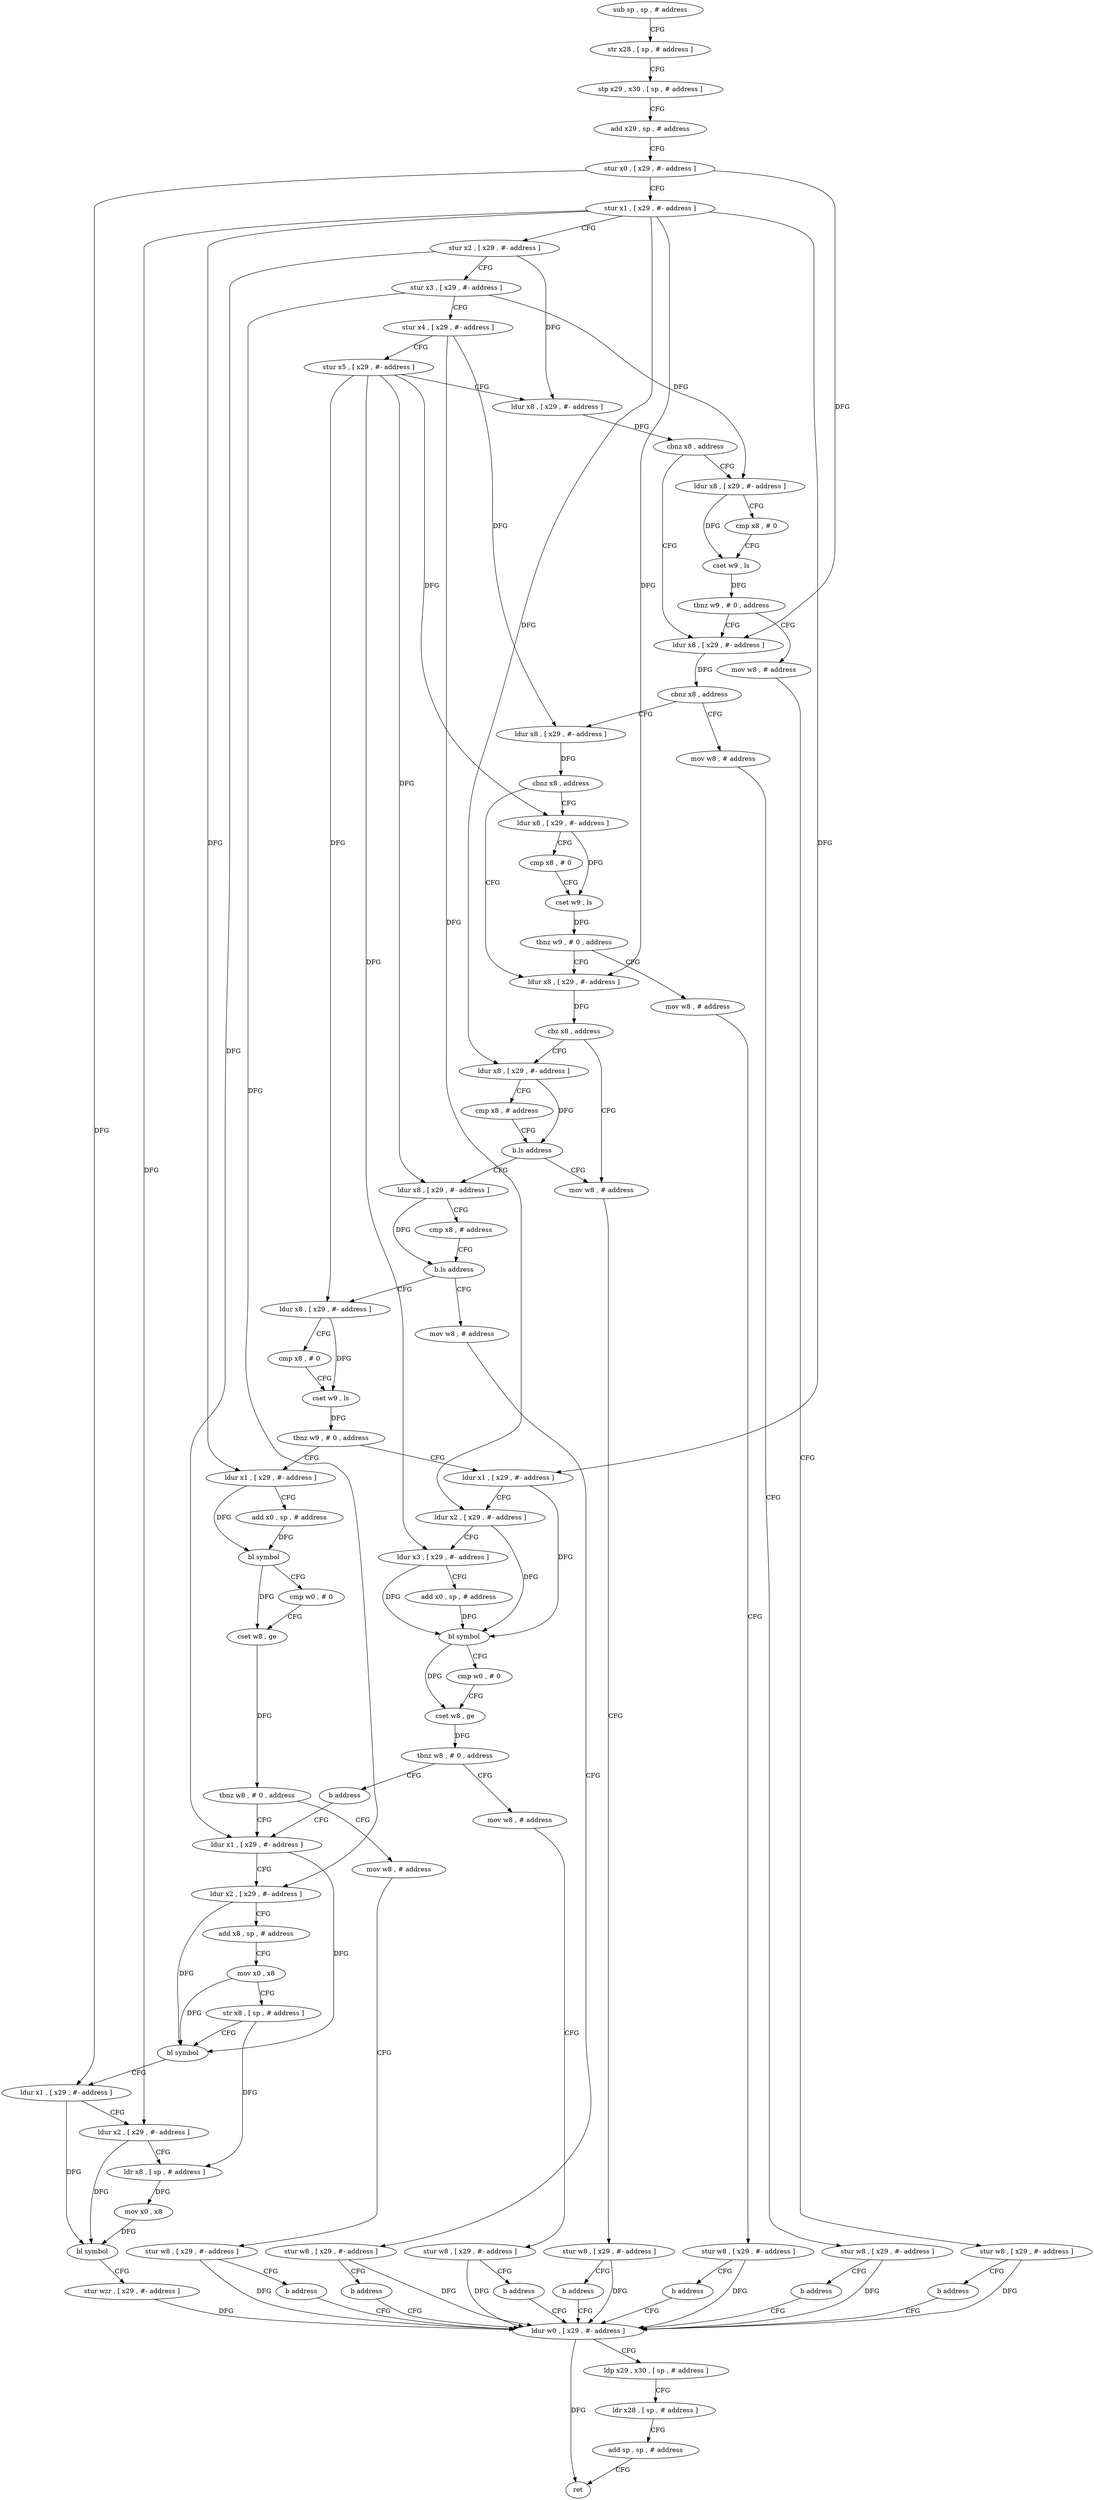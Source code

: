 digraph "func" {
"4238832" [label = "sub sp , sp , # address" ]
"4238836" [label = "str x28 , [ sp , # address ]" ]
"4238840" [label = "stp x29 , x30 , [ sp , # address ]" ]
"4238844" [label = "add x29 , sp , # address" ]
"4238848" [label = "stur x0 , [ x29 , #- address ]" ]
"4238852" [label = "stur x1 , [ x29 , #- address ]" ]
"4238856" [label = "stur x2 , [ x29 , #- address ]" ]
"4238860" [label = "stur x3 , [ x29 , #- address ]" ]
"4238864" [label = "stur x4 , [ x29 , #- address ]" ]
"4238868" [label = "stur x5 , [ x29 , #- address ]" ]
"4238872" [label = "ldur x8 , [ x29 , #- address ]" ]
"4238876" [label = "cbnz x8 , address" ]
"4238908" [label = "ldur x8 , [ x29 , #- address ]" ]
"4238880" [label = "ldur x8 , [ x29 , #- address ]" ]
"4238912" [label = "cbnz x8 , address" ]
"4238928" [label = "ldur x8 , [ x29 , #- address ]" ]
"4238916" [label = "mov w8 , # address" ]
"4238884" [label = "cmp x8 , # 0" ]
"4238888" [label = "cset w9 , ls" ]
"4238892" [label = "tbnz w9 , # 0 , address" ]
"4238896" [label = "mov w8 , # address" ]
"4238932" [label = "cbnz x8 , address" ]
"4238964" [label = "ldur x8 , [ x29 , #- address ]" ]
"4238936" [label = "ldur x8 , [ x29 , #- address ]" ]
"4238920" [label = "stur w8 , [ x29 , #- address ]" ]
"4238924" [label = "b address" ]
"4239168" [label = "ldur w0 , [ x29 , #- address ]" ]
"4238900" [label = "stur w8 , [ x29 , #- address ]" ]
"4238904" [label = "b address" ]
"4238968" [label = "cbz x8 , address" ]
"4238984" [label = "mov w8 , # address" ]
"4238972" [label = "ldur x8 , [ x29 , #- address ]" ]
"4238940" [label = "cmp x8 , # 0" ]
"4238944" [label = "cset w9 , ls" ]
"4238948" [label = "tbnz w9 , # 0 , address" ]
"4238952" [label = "mov w8 , # address" ]
"4239172" [label = "ldp x29 , x30 , [ sp , # address ]" ]
"4239176" [label = "ldr x28 , [ sp , # address ]" ]
"4239180" [label = "add sp , sp , # address" ]
"4239184" [label = "ret" ]
"4238988" [label = "stur w8 , [ x29 , #- address ]" ]
"4238992" [label = "b address" ]
"4238976" [label = "cmp x8 , # address" ]
"4238980" [label = "b.ls address" ]
"4238996" [label = "ldur x8 , [ x29 , #- address ]" ]
"4238956" [label = "stur w8 , [ x29 , #- address ]" ]
"4238960" [label = "b address" ]
"4239000" [label = "cmp x8 , # address" ]
"4239004" [label = "b.ls address" ]
"4239020" [label = "ldur x8 , [ x29 , #- address ]" ]
"4239008" [label = "mov w8 , # address" ]
"4239024" [label = "cmp x8 , # 0" ]
"4239028" [label = "cset w9 , ls" ]
"4239032" [label = "tbnz w9 , # 0 , address" ]
"4239084" [label = "ldur x1 , [ x29 , #- address ]" ]
"4239036" [label = "ldur x1 , [ x29 , #- address ]" ]
"4239012" [label = "stur w8 , [ x29 , #- address ]" ]
"4239016" [label = "b address" ]
"4239088" [label = "add x0 , sp , # address" ]
"4239092" [label = "bl symbol" ]
"4239096" [label = "cmp w0 , # 0" ]
"4239100" [label = "cset w8 , ge" ]
"4239104" [label = "tbnz w8 , # 0 , address" ]
"4239120" [label = "ldur x1 , [ x29 , #- address ]" ]
"4239108" [label = "mov w8 , # address" ]
"4239040" [label = "ldur x2 , [ x29 , #- address ]" ]
"4239044" [label = "ldur x3 , [ x29 , #- address ]" ]
"4239048" [label = "add x0 , sp , # address" ]
"4239052" [label = "bl symbol" ]
"4239056" [label = "cmp w0 , # 0" ]
"4239060" [label = "cset w8 , ge" ]
"4239064" [label = "tbnz w8 , # 0 , address" ]
"4239080" [label = "b address" ]
"4239068" [label = "mov w8 , # address" ]
"4239124" [label = "ldur x2 , [ x29 , #- address ]" ]
"4239128" [label = "add x8 , sp , # address" ]
"4239132" [label = "mov x0 , x8" ]
"4239136" [label = "str x8 , [ sp , # address ]" ]
"4239140" [label = "bl symbol" ]
"4239144" [label = "ldur x1 , [ x29 , #- address ]" ]
"4239148" [label = "ldur x2 , [ x29 , #- address ]" ]
"4239152" [label = "ldr x8 , [ sp , # address ]" ]
"4239156" [label = "mov x0 , x8" ]
"4239160" [label = "bl symbol" ]
"4239164" [label = "stur wzr , [ x29 , #- address ]" ]
"4239112" [label = "stur w8 , [ x29 , #- address ]" ]
"4239116" [label = "b address" ]
"4239072" [label = "stur w8 , [ x29 , #- address ]" ]
"4239076" [label = "b address" ]
"4238832" -> "4238836" [ label = "CFG" ]
"4238836" -> "4238840" [ label = "CFG" ]
"4238840" -> "4238844" [ label = "CFG" ]
"4238844" -> "4238848" [ label = "CFG" ]
"4238848" -> "4238852" [ label = "CFG" ]
"4238848" -> "4238908" [ label = "DFG" ]
"4238848" -> "4239144" [ label = "DFG" ]
"4238852" -> "4238856" [ label = "CFG" ]
"4238852" -> "4238964" [ label = "DFG" ]
"4238852" -> "4238972" [ label = "DFG" ]
"4238852" -> "4239084" [ label = "DFG" ]
"4238852" -> "4239036" [ label = "DFG" ]
"4238852" -> "4239148" [ label = "DFG" ]
"4238856" -> "4238860" [ label = "CFG" ]
"4238856" -> "4238872" [ label = "DFG" ]
"4238856" -> "4239120" [ label = "DFG" ]
"4238860" -> "4238864" [ label = "CFG" ]
"4238860" -> "4238880" [ label = "DFG" ]
"4238860" -> "4239124" [ label = "DFG" ]
"4238864" -> "4238868" [ label = "CFG" ]
"4238864" -> "4238928" [ label = "DFG" ]
"4238864" -> "4239040" [ label = "DFG" ]
"4238868" -> "4238872" [ label = "CFG" ]
"4238868" -> "4238936" [ label = "DFG" ]
"4238868" -> "4238996" [ label = "DFG" ]
"4238868" -> "4239020" [ label = "DFG" ]
"4238868" -> "4239044" [ label = "DFG" ]
"4238872" -> "4238876" [ label = "DFG" ]
"4238876" -> "4238908" [ label = "CFG" ]
"4238876" -> "4238880" [ label = "CFG" ]
"4238908" -> "4238912" [ label = "DFG" ]
"4238880" -> "4238884" [ label = "CFG" ]
"4238880" -> "4238888" [ label = "DFG" ]
"4238912" -> "4238928" [ label = "CFG" ]
"4238912" -> "4238916" [ label = "CFG" ]
"4238928" -> "4238932" [ label = "DFG" ]
"4238916" -> "4238920" [ label = "CFG" ]
"4238884" -> "4238888" [ label = "CFG" ]
"4238888" -> "4238892" [ label = "DFG" ]
"4238892" -> "4238908" [ label = "CFG" ]
"4238892" -> "4238896" [ label = "CFG" ]
"4238896" -> "4238900" [ label = "CFG" ]
"4238932" -> "4238964" [ label = "CFG" ]
"4238932" -> "4238936" [ label = "CFG" ]
"4238964" -> "4238968" [ label = "DFG" ]
"4238936" -> "4238940" [ label = "CFG" ]
"4238936" -> "4238944" [ label = "DFG" ]
"4238920" -> "4238924" [ label = "CFG" ]
"4238920" -> "4239168" [ label = "DFG" ]
"4238924" -> "4239168" [ label = "CFG" ]
"4239168" -> "4239172" [ label = "CFG" ]
"4239168" -> "4239184" [ label = "DFG" ]
"4238900" -> "4238904" [ label = "CFG" ]
"4238900" -> "4239168" [ label = "DFG" ]
"4238904" -> "4239168" [ label = "CFG" ]
"4238968" -> "4238984" [ label = "CFG" ]
"4238968" -> "4238972" [ label = "CFG" ]
"4238984" -> "4238988" [ label = "CFG" ]
"4238972" -> "4238976" [ label = "CFG" ]
"4238972" -> "4238980" [ label = "DFG" ]
"4238940" -> "4238944" [ label = "CFG" ]
"4238944" -> "4238948" [ label = "DFG" ]
"4238948" -> "4238964" [ label = "CFG" ]
"4238948" -> "4238952" [ label = "CFG" ]
"4238952" -> "4238956" [ label = "CFG" ]
"4239172" -> "4239176" [ label = "CFG" ]
"4239176" -> "4239180" [ label = "CFG" ]
"4239180" -> "4239184" [ label = "CFG" ]
"4238988" -> "4238992" [ label = "CFG" ]
"4238988" -> "4239168" [ label = "DFG" ]
"4238992" -> "4239168" [ label = "CFG" ]
"4238976" -> "4238980" [ label = "CFG" ]
"4238980" -> "4238996" [ label = "CFG" ]
"4238980" -> "4238984" [ label = "CFG" ]
"4238996" -> "4239000" [ label = "CFG" ]
"4238996" -> "4239004" [ label = "DFG" ]
"4238956" -> "4238960" [ label = "CFG" ]
"4238956" -> "4239168" [ label = "DFG" ]
"4238960" -> "4239168" [ label = "CFG" ]
"4239000" -> "4239004" [ label = "CFG" ]
"4239004" -> "4239020" [ label = "CFG" ]
"4239004" -> "4239008" [ label = "CFG" ]
"4239020" -> "4239024" [ label = "CFG" ]
"4239020" -> "4239028" [ label = "DFG" ]
"4239008" -> "4239012" [ label = "CFG" ]
"4239024" -> "4239028" [ label = "CFG" ]
"4239028" -> "4239032" [ label = "DFG" ]
"4239032" -> "4239084" [ label = "CFG" ]
"4239032" -> "4239036" [ label = "CFG" ]
"4239084" -> "4239088" [ label = "CFG" ]
"4239084" -> "4239092" [ label = "DFG" ]
"4239036" -> "4239040" [ label = "CFG" ]
"4239036" -> "4239052" [ label = "DFG" ]
"4239012" -> "4239016" [ label = "CFG" ]
"4239012" -> "4239168" [ label = "DFG" ]
"4239016" -> "4239168" [ label = "CFG" ]
"4239088" -> "4239092" [ label = "DFG" ]
"4239092" -> "4239096" [ label = "CFG" ]
"4239092" -> "4239100" [ label = "DFG" ]
"4239096" -> "4239100" [ label = "CFG" ]
"4239100" -> "4239104" [ label = "DFG" ]
"4239104" -> "4239120" [ label = "CFG" ]
"4239104" -> "4239108" [ label = "CFG" ]
"4239120" -> "4239124" [ label = "CFG" ]
"4239120" -> "4239140" [ label = "DFG" ]
"4239108" -> "4239112" [ label = "CFG" ]
"4239040" -> "4239044" [ label = "CFG" ]
"4239040" -> "4239052" [ label = "DFG" ]
"4239044" -> "4239048" [ label = "CFG" ]
"4239044" -> "4239052" [ label = "DFG" ]
"4239048" -> "4239052" [ label = "DFG" ]
"4239052" -> "4239056" [ label = "CFG" ]
"4239052" -> "4239060" [ label = "DFG" ]
"4239056" -> "4239060" [ label = "CFG" ]
"4239060" -> "4239064" [ label = "DFG" ]
"4239064" -> "4239080" [ label = "CFG" ]
"4239064" -> "4239068" [ label = "CFG" ]
"4239080" -> "4239120" [ label = "CFG" ]
"4239068" -> "4239072" [ label = "CFG" ]
"4239124" -> "4239128" [ label = "CFG" ]
"4239124" -> "4239140" [ label = "DFG" ]
"4239128" -> "4239132" [ label = "CFG" ]
"4239132" -> "4239136" [ label = "CFG" ]
"4239132" -> "4239140" [ label = "DFG" ]
"4239136" -> "4239140" [ label = "CFG" ]
"4239136" -> "4239152" [ label = "DFG" ]
"4239140" -> "4239144" [ label = "CFG" ]
"4239144" -> "4239148" [ label = "CFG" ]
"4239144" -> "4239160" [ label = "DFG" ]
"4239148" -> "4239152" [ label = "CFG" ]
"4239148" -> "4239160" [ label = "DFG" ]
"4239152" -> "4239156" [ label = "DFG" ]
"4239156" -> "4239160" [ label = "DFG" ]
"4239160" -> "4239164" [ label = "CFG" ]
"4239164" -> "4239168" [ label = "DFG" ]
"4239112" -> "4239116" [ label = "CFG" ]
"4239112" -> "4239168" [ label = "DFG" ]
"4239116" -> "4239168" [ label = "CFG" ]
"4239072" -> "4239076" [ label = "CFG" ]
"4239072" -> "4239168" [ label = "DFG" ]
"4239076" -> "4239168" [ label = "CFG" ]
}

